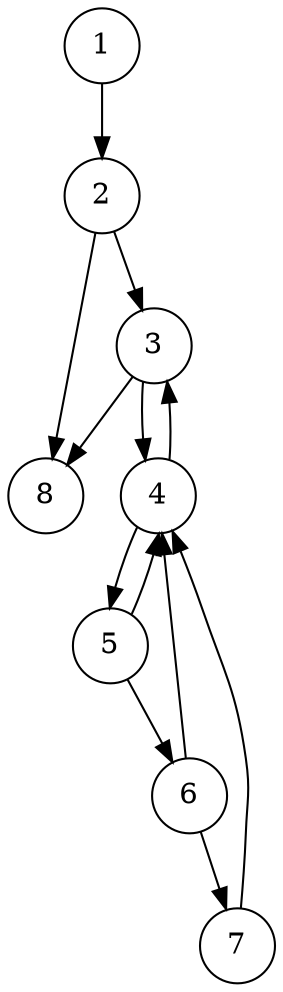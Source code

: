 digraph SumEvenAboveSecondaryDiagonal {
  node [shape=circle, style=filled, fillcolor=white];
  1 -> 2;
  2 -> 3;
  2 -> 8;
  3 -> 4;
  4 -> 5;
  5 -> 6;
  5 -> 4;
  6 -> 7;
  6 -> 4;
  7 -> 4;
  4 -> 3;
  3 -> 8;
}

